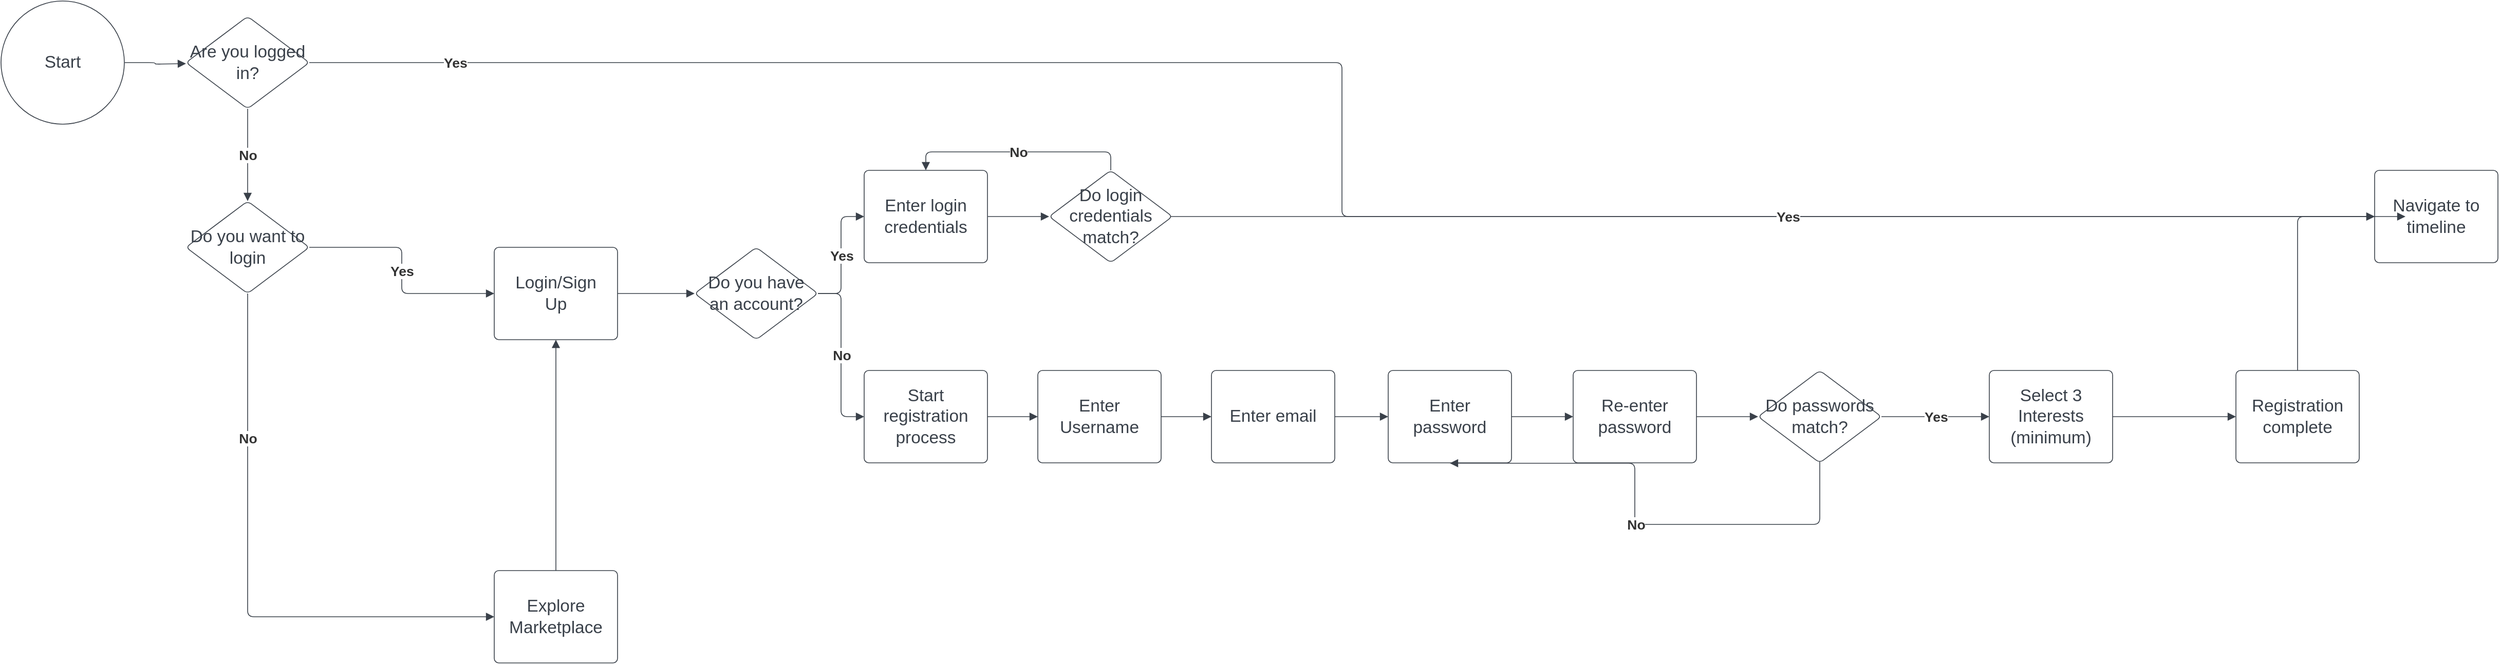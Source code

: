 <mxfile pages="6">
    <diagram name="Onboarding User Flow" id="msR064Ntvtw5EnMlVe2Q">
        <mxGraphModel dx="1306" dy="926" grid="1" gridSize="15" guides="1" tooltips="1" connect="1" arrows="1" fold="1" page="0" pageScale="1" pageWidth="1654" pageHeight="1169" math="0" shadow="0">
            <root>
                <mxCell id="0"/>
                <mxCell id="1" parent="0"/>
                <mxCell id="2" value="Start" style="html=1;overflow=block;blockSpacing=1;whiteSpace=wrap;ellipse;fontSize=16.7;fontColor=#3a414a;spacing=3.8;strokeColor=#3a414a;strokeOpacity=100;rounded=1;absoluteArcSize=1;arcSize=9;strokeWidth=0.8;lucidId=JeozWXWZBu-N;" parent="1" vertex="1">
                    <mxGeometry x="-240" y="-60" width="120" height="120" as="geometry"/>
                </mxCell>
                <mxCell id="3" value="" style="html=1;jettySize=18;whiteSpace=wrap;fontSize=13;strokeColor=#3a414a;strokeOpacity=100;strokeWidth=0.8;rounded=1;arcSize=12;edgeStyle=orthogonalEdgeStyle;startArrow=none;endArrow=block;endFill=1;exitX=1.003;exitY=0.5;exitPerimeter=0;lucidId=-eozcMRaUxKk;" parent="1" source="2" edge="1">
                    <mxGeometry width="100" height="100" relative="1" as="geometry">
                        <Array as="points"/>
                        <mxPoint x="-60" y="1" as="targetPoint"/>
                    </mxGeometry>
                </mxCell>
                <mxCell id="4" value="Are you logged in?" style="html=1;overflow=block;blockSpacing=1;whiteSpace=wrap;rhombus;fontSize=16.7;fontColor=#3a414a;spacing=3.8;strokeColor=#3a414a;strokeOpacity=100;rounded=1;absoluteArcSize=1;arcSize=9;strokeWidth=0.8;lucidId=mfoz5pybJpJF;" parent="1" vertex="1">
                    <mxGeometry x="-60" y="-45" width="120" height="90" as="geometry"/>
                </mxCell>
                <mxCell id="5" value="" style="html=1;jettySize=18;whiteSpace=wrap;fontSize=13.3;fontColor=#333333;fontStyle=1;strokeColor=#3a414a;strokeOpacity=100;strokeWidth=0.8;rounded=1;arcSize=12;edgeStyle=orthogonalEdgeStyle;startArrow=none;endArrow=block;endFill=1;exitX=1;exitY=0.5;exitPerimeter=0;entryX=0;entryY=0.5;entryPerimeter=0;lucidId=Tfoz7GTz7i8f;" parent="1" source="4" target="34" edge="1">
                    <mxGeometry width="100" height="100" relative="1" as="geometry">
                        <Array as="points"/>
                    </mxGeometry>
                </mxCell>
                <mxCell id="6" value="Yes" style="text;html=1;resizable=0;labelBackgroundColor=default;align=center;verticalAlign=middle;fontStyle=1;fontColor=#333333;fontSize=13.3;" parent="5" vertex="1">
                    <mxGeometry x="-0.869" relative="1" as="geometry"/>
                </mxCell>
                <mxCell id="7" value="Explore Marketplace" style="html=1;overflow=block;blockSpacing=1;whiteSpace=wrap;fontSize=16.7;fontColor=#3a414a;spacing=9;strokeColor=#3a414a;strokeOpacity=100;rounded=1;absoluteArcSize=1;arcSize=9;strokeWidth=0.8;lucidId=cgozXE_9wk.p;" parent="1" vertex="1">
                    <mxGeometry x="240" y="495" width="120" height="90" as="geometry"/>
                </mxCell>
                <mxCell id="8" value="Login/Sign Up" style="html=1;overflow=block;blockSpacing=1;whiteSpace=wrap;fontSize=16.7;fontColor=#3a414a;spacing=9;strokeColor=#3a414a;strokeOpacity=100;rounded=1;absoluteArcSize=1;arcSize=9;strokeWidth=0.8;lucidId=JiozH26smCbu;" parent="1" vertex="1">
                    <mxGeometry x="240" y="180" width="120" height="90" as="geometry"/>
                </mxCell>
                <mxCell id="9" value="Do you have an account?" style="html=1;overflow=block;blockSpacing=1;whiteSpace=wrap;rhombus;fontSize=16.7;fontColor=#3a414a;spacing=3.8;strokeColor=#3a414a;strokeOpacity=100;rounded=1;absoluteArcSize=1;arcSize=9;strokeWidth=0.8;lucidId=goozK06yUQ6U;" parent="1" vertex="1">
                    <mxGeometry x="435" y="180" width="120" height="90" as="geometry"/>
                </mxCell>
                <mxCell id="10" value="" style="html=1;jettySize=18;whiteSpace=wrap;fontSize=13.3;fontColor=#333333;fontStyle=1;strokeColor=#3a414a;strokeOpacity=100;strokeWidth=0.8;rounded=1;arcSize=12;edgeStyle=orthogonalEdgeStyle;startArrow=none;endArrow=block;endFill=1;exitX=1;exitY=0.5;exitPerimeter=0;entryX=0;entryY=0.5;entryPerimeter=0;lucidId=xoozpvID8mKE;" parent="1" source="9" target="12" edge="1">
                    <mxGeometry width="100" height="100" relative="1" as="geometry">
                        <Array as="points"/>
                    </mxGeometry>
                </mxCell>
                <mxCell id="11" value="Yes" style="text;html=1;resizable=0;labelBackgroundColor=default;align=center;verticalAlign=middle;fontStyle=1;fontColor=#333333;fontSize=13.3;" parent="10" vertex="1">
                    <mxGeometry relative="1" as="geometry"/>
                </mxCell>
                <mxCell id="12" value="Enter login credentials" style="html=1;overflow=block;blockSpacing=1;whiteSpace=wrap;fontSize=16.7;fontColor=#3a414a;spacing=9;strokeColor=#3a414a;strokeOpacity=100;rounded=1;absoluteArcSize=1;arcSize=9;strokeWidth=0.8;lucidId=Cooz.wK8k5en;" parent="1" vertex="1">
                    <mxGeometry x="600" y="105" width="120" height="90" as="geometry"/>
                </mxCell>
                <mxCell id="13" value="" style="html=1;jettySize=18;whiteSpace=wrap;fontSize=13.3;fontColor=#333333;fontStyle=1;strokeColor=#3a414a;strokeOpacity=100;strokeWidth=0.8;rounded=1;arcSize=12;edgeStyle=orthogonalEdgeStyle;startArrow=none;endArrow=block;endFill=1;exitX=1;exitY=0.5;exitPerimeter=0;entryX=0;entryY=0.5;entryPerimeter=0;lucidId=3ooz8zf4VeQu;" parent="1" source="9" target="15" edge="1">
                    <mxGeometry width="100" height="100" relative="1" as="geometry">
                        <Array as="points"/>
                    </mxGeometry>
                </mxCell>
                <mxCell id="14" value="No" style="text;html=1;resizable=0;labelBackgroundColor=default;align=center;verticalAlign=middle;fontStyle=1;fontColor=#333333;fontSize=13.3;" parent="13" vertex="1">
                    <mxGeometry relative="1" as="geometry"/>
                </mxCell>
                <mxCell id="15" value="Start registration process" style="html=1;overflow=block;blockSpacing=1;whiteSpace=wrap;fontSize=16.7;fontColor=#3a414a;spacing=9;strokeColor=#3a414a;strokeOpacity=100;rounded=1;absoluteArcSize=1;arcSize=9;strokeWidth=0.8;lucidId=4oozPxIjKaFJ;" parent="1" vertex="1">
                    <mxGeometry x="600" y="300" width="120" height="90" as="geometry"/>
                </mxCell>
                <mxCell id="16" value="" style="html=1;jettySize=18;whiteSpace=wrap;fontSize=13;strokeColor=#3a414a;strokeOpacity=100;strokeWidth=0.8;rounded=1;arcSize=12;edgeStyle=orthogonalEdgeStyle;startArrow=none;endArrow=block;endFill=1;exitX=1;exitY=0.5;exitPerimeter=0;entryX=0;entryY=0.5;entryPerimeter=0;lucidId=opozpQw.LRJy;" parent="1" source="15" target="20" edge="1">
                    <mxGeometry width="100" height="100" relative="1" as="geometry">
                        <Array as="points"/>
                    </mxGeometry>
                </mxCell>
                <mxCell id="17" value="Enter email" style="html=1;overflow=block;blockSpacing=1;whiteSpace=wrap;fontSize=16.7;fontColor=#3a414a;spacing=9;strokeColor=#3a414a;strokeOpacity=100;rounded=1;absoluteArcSize=1;arcSize=9;strokeWidth=0.8;lucidId=ppozjBsbQP_j;" parent="1" vertex="1">
                    <mxGeometry x="938" y="300" width="120" height="90" as="geometry"/>
                </mxCell>
                <mxCell id="18" value="" style="html=1;jettySize=18;whiteSpace=wrap;fontSize=13;strokeColor=#3a414a;strokeOpacity=100;strokeWidth=0.8;rounded=1;arcSize=12;edgeStyle=orthogonalEdgeStyle;startArrow=none;endArrow=block;endFill=1;exitX=1;exitY=0.5;exitPerimeter=0;entryX=0;entryY=0.5;entryPerimeter=0;lucidId=1poztr.q7dGU;" parent="1" source="17" target="19" edge="1">
                    <mxGeometry width="100" height="100" relative="1" as="geometry">
                        <Array as="points"/>
                    </mxGeometry>
                </mxCell>
                <mxCell id="19" value="Enter password" style="html=1;overflow=block;blockSpacing=1;whiteSpace=wrap;fontSize=16.7;fontColor=#3a414a;spacing=9;strokeColor=#3a414a;strokeOpacity=100;rounded=1;absoluteArcSize=1;arcSize=9;strokeWidth=0.8;lucidId=3pozLuEOWQw.;" parent="1" vertex="1">
                    <mxGeometry x="1110" y="300" width="120" height="90" as="geometry"/>
                </mxCell>
                <mxCell id="20" value="Enter Username" style="html=1;overflow=block;blockSpacing=1;whiteSpace=wrap;fontSize=16.7;fontColor=#3a414a;spacing=9;strokeColor=#3a414a;strokeOpacity=100;rounded=1;absoluteArcSize=1;arcSize=9;strokeWidth=0.8;lucidId=ZqozDe.KuC5d;" parent="1" vertex="1">
                    <mxGeometry x="769" y="300" width="120" height="90" as="geometry"/>
                </mxCell>
                <mxCell id="21" value="" style="html=1;jettySize=18;whiteSpace=wrap;fontSize=13;strokeColor=#3a414a;strokeOpacity=100;strokeWidth=0.8;rounded=1;arcSize=12;edgeStyle=orthogonalEdgeStyle;startArrow=none;endArrow=block;endFill=1;exitX=1;exitY=0.5;exitPerimeter=0;entryX=0;entryY=0.5;entryPerimeter=0;lucidId=8qozsG~XnQ.C;" parent="1" source="20" target="17" edge="1">
                    <mxGeometry width="100" height="100" relative="1" as="geometry">
                        <Array as="points"/>
                    </mxGeometry>
                </mxCell>
                <mxCell id="22" value="" style="html=1;jettySize=18;whiteSpace=wrap;fontSize=13;strokeColor=#3a414a;strokeOpacity=100;strokeWidth=0.8;rounded=1;arcSize=12;edgeStyle=orthogonalEdgeStyle;startArrow=none;endArrow=block;endFill=1;exitX=1;exitY=0.5;exitPerimeter=0;entryX=0;entryY=0.5;entryPerimeter=0;lucidId=BrozaItZ5Bsi;" parent="1" source="19" target="23" edge="1">
                    <mxGeometry width="100" height="100" relative="1" as="geometry">
                        <Array as="points"/>
                    </mxGeometry>
                </mxCell>
                <mxCell id="23" value="Re-enter password" style="html=1;overflow=block;blockSpacing=1;whiteSpace=wrap;fontSize=16.7;fontColor=#3a414a;spacing=9;strokeColor=#3a414a;strokeOpacity=100;rounded=1;absoluteArcSize=1;arcSize=9;strokeWidth=0.8;lucidId=ErozDJ1HPRU2;" parent="1" vertex="1">
                    <mxGeometry x="1290" y="300" width="120" height="90" as="geometry"/>
                </mxCell>
                <mxCell id="24" value="" style="html=1;jettySize=18;whiteSpace=wrap;fontSize=13;strokeColor=#3a414a;strokeOpacity=100;strokeWidth=0.8;rounded=1;arcSize=12;edgeStyle=orthogonalEdgeStyle;startArrow=none;endArrow=block;endFill=1;exitX=1;exitY=0.5;exitPerimeter=0;entryX=0;entryY=0.5;entryPerimeter=0;lucidId=OrozfbAx64X_;" parent="1" source="23" target="25" edge="1">
                    <mxGeometry width="100" height="100" relative="1" as="geometry">
                        <Array as="points"/>
                    </mxGeometry>
                </mxCell>
                <mxCell id="25" value="Do passwords match?" style="html=1;overflow=block;blockSpacing=1;whiteSpace=wrap;rhombus;fontSize=16.7;fontColor=#3a414a;spacing=3.8;strokeColor=#3a414a;strokeOpacity=100;rounded=1;absoluteArcSize=1;arcSize=9;strokeWidth=0.8;lucidId=Qroz4O7HZ.lq;" parent="1" vertex="1">
                    <mxGeometry x="1470" y="300" width="120" height="90" as="geometry"/>
                </mxCell>
                <mxCell id="26" value="" style="html=1;jettySize=18;whiteSpace=wrap;fontSize=13.3;fontColor=#333333;fontStyle=1;strokeColor=#3a414a;strokeOpacity=100;strokeWidth=0.8;rounded=1;arcSize=12;edgeStyle=orthogonalEdgeStyle;startArrow=none;endArrow=block;endFill=1;exitX=1;exitY=0.5;exitPerimeter=0;entryX=0;entryY=0.5;entryPerimeter=0;lucidId=7roz7eYZEzin;" parent="1" source="25" target="28" edge="1">
                    <mxGeometry width="100" height="100" relative="1" as="geometry">
                        <Array as="points"/>
                    </mxGeometry>
                </mxCell>
                <mxCell id="27" value="Yes" style="text;html=1;resizable=0;labelBackgroundColor=default;align=center;verticalAlign=middle;fontStyle=1;fontColor=#333333;fontSize=13.3;" parent="26" vertex="1">
                    <mxGeometry relative="1" as="geometry"/>
                </mxCell>
                <mxCell id="28" value="Select 3 Interests (minimum)" style="html=1;overflow=block;blockSpacing=1;whiteSpace=wrap;fontSize=16.7;fontColor=#3a414a;spacing=9;strokeColor=#3a414a;strokeOpacity=100;rounded=1;absoluteArcSize=1;arcSize=9;strokeWidth=0.8;lucidId=9roznesNJJUj;" parent="1" vertex="1">
                    <mxGeometry x="1695" y="300" width="120" height="90" as="geometry"/>
                </mxCell>
                <mxCell id="29" value="" style="html=1;jettySize=18;whiteSpace=wrap;fontSize=13.3;fontColor=#333333;fontStyle=1;strokeColor=#3a414a;strokeOpacity=100;strokeWidth=0.8;rounded=1;arcSize=12;edgeStyle=orthogonalEdgeStyle;startArrow=none;endArrow=block;endFill=1;exitX=0.5;exitY=0.988;exitPerimeter=0;entryX=0.5;entryY=1.004;entryPerimeter=0;lucidId=-rozBC5oeBav;" parent="1" source="25" target="19" edge="1">
                    <mxGeometry width="100" height="100" relative="1" as="geometry">
                        <Array as="points">
                            <mxPoint x="1530" y="450"/>
                            <mxPoint x="1350" y="450"/>
                        </Array>
                    </mxGeometry>
                </mxCell>
                <mxCell id="30" value="No" style="text;html=1;resizable=0;labelBackgroundColor=default;align=center;verticalAlign=middle;fontStyle=1;fontColor=#333333;fontSize=13.3;" parent="29" vertex="1">
                    <mxGeometry relative="1" as="geometry"/>
                </mxCell>
                <mxCell id="31" value="" style="html=1;jettySize=18;whiteSpace=wrap;fontSize=13;strokeColor=#3a414a;strokeOpacity=100;strokeWidth=0.8;rounded=1;arcSize=12;edgeStyle=orthogonalEdgeStyle;startArrow=none;endArrow=block;endFill=1;exitX=1;exitY=0.5;exitPerimeter=0;entryX=0;entryY=0.5;entryPerimeter=0;lucidId=Muozddhm41u-;" parent="1" source="28" target="32" edge="1">
                    <mxGeometry width="100" height="100" relative="1" as="geometry">
                        <Array as="points"/>
                    </mxGeometry>
                </mxCell>
                <mxCell id="32" value="Registration complete" style="html=1;overflow=block;blockSpacing=1;whiteSpace=wrap;fontSize=16.7;fontColor=#3a414a;spacing=9;strokeColor=#3a414a;strokeOpacity=100;rounded=1;absoluteArcSize=1;arcSize=9;strokeWidth=0.8;lucidId=yvoz83PgqjB1;" parent="1" vertex="1">
                    <mxGeometry x="1935" y="300" width="120" height="90" as="geometry"/>
                </mxCell>
                <mxCell id="33" value="" style="html=1;jettySize=18;whiteSpace=wrap;fontSize=13;strokeColor=#3a414a;strokeOpacity=100;strokeWidth=0.8;rounded=1;arcSize=12;edgeStyle=orthogonalEdgeStyle;startArrow=none;endArrow=block;endFill=1;exitX=0.5;exitY=0;exitPerimeter=0;entryX=0;entryY=0.5;entryPerimeter=0;lucidId=5woz-Zd3eoi7;" parent="1" source="32" target="34" edge="1">
                    <mxGeometry width="100" height="100" relative="1" as="geometry">
                        <Array as="points"/>
                    </mxGeometry>
                </mxCell>
                <mxCell id="34" value="Navigate to timeline" style="html=1;overflow=block;blockSpacing=1;whiteSpace=wrap;fontSize=16.7;fontColor=#3a414a;spacing=9;strokeColor=#3a414a;strokeOpacity=100;rounded=1;absoluteArcSize=1;arcSize=9;strokeWidth=0.8;lucidId=QyoztP_9yQ97;" parent="1" vertex="1">
                    <mxGeometry x="2070" y="105" width="120" height="90" as="geometry"/>
                </mxCell>
                <mxCell id="35" value="" style="html=1;jettySize=18;whiteSpace=wrap;fontSize=13;strokeColor=#3a414a;strokeOpacity=100;strokeWidth=0.8;rounded=1;arcSize=12;edgeStyle=orthogonalEdgeStyle;startArrow=none;endArrow=block;endFill=1;exitX=0.5;exitY=0;exitPerimeter=0;entryX=0.5;entryY=1;entryPerimeter=0;lucidId=.BozJeS.Inu7;" parent="1" source="7" target="8" edge="1">
                    <mxGeometry width="100" height="100" relative="1" as="geometry">
                        <Array as="points"/>
                    </mxGeometry>
                </mxCell>
                <mxCell id="36" value="" style="html=1;jettySize=18;whiteSpace=wrap;fontSize=13;strokeColor=#3a414a;strokeOpacity=100;strokeWidth=0.8;rounded=1;arcSize=12;edgeStyle=orthogonalEdgeStyle;startArrow=none;endArrow=block;endFill=1;exitX=1;exitY=0.5;exitPerimeter=0;entryX=0;entryY=0.5;entryPerimeter=0;lucidId=-GozCNMFqnck;" parent="1" source="8" target="9" edge="1">
                    <mxGeometry width="100" height="100" relative="1" as="geometry">
                        <Array as="points"/>
                    </mxGeometry>
                </mxCell>
                <mxCell id="37" value="" style="html=1;jettySize=18;whiteSpace=wrap;fontSize=13.3;fontColor=#333333;fontStyle=1;strokeColor=#3a414a;strokeOpacity=100;strokeWidth=0.8;rounded=1;arcSize=12;edgeStyle=orthogonalEdgeStyle;startArrow=none;endArrow=block;endFill=1;exitX=0.5;exitY=1;exitPerimeter=0;entryX=0.5;entryY=0;entryPerimeter=0;lucidId=UHozSPyq5mAy;" parent="1" source="4" target="39" edge="1">
                    <mxGeometry width="100" height="100" relative="1" as="geometry">
                        <Array as="points"/>
                    </mxGeometry>
                </mxCell>
                <mxCell id="38" value="No" style="text;html=1;resizable=0;labelBackgroundColor=default;align=center;verticalAlign=middle;fontStyle=1;fontColor=#333333;fontSize=13.3;" parent="37" vertex="1">
                    <mxGeometry relative="1" as="geometry"/>
                </mxCell>
                <mxCell id="39" value="Do you want to login" style="html=1;overflow=block;blockSpacing=1;whiteSpace=wrap;rhombus;fontSize=16.7;fontColor=#3a414a;spacing=3.8;strokeColor=#3a414a;strokeOpacity=100;rounded=1;absoluteArcSize=1;arcSize=9;strokeWidth=0.8;lucidId=VHoz9rCFyLGG;" parent="1" vertex="1">
                    <mxGeometry x="-60" y="135" width="120" height="90" as="geometry"/>
                </mxCell>
                <mxCell id="40" value="" style="html=1;jettySize=18;whiteSpace=wrap;fontSize=13.3;fontColor=#333333;fontStyle=1;strokeColor=#3a414a;strokeOpacity=100;strokeWidth=0.8;rounded=1;arcSize=12;edgeStyle=orthogonalEdgeStyle;startArrow=none;endArrow=block;endFill=1;exitX=1;exitY=0.5;exitPerimeter=0;entryX=0;entryY=0.5;entryPerimeter=0;lucidId=-HozqH8L_XJT;" parent="1" source="39" target="8" edge="1">
                    <mxGeometry width="100" height="100" relative="1" as="geometry">
                        <Array as="points"/>
                    </mxGeometry>
                </mxCell>
                <mxCell id="41" value="Yes" style="text;html=1;resizable=0;labelBackgroundColor=default;align=center;verticalAlign=middle;fontStyle=1;fontColor=#333333;fontSize=13.3;" parent="40" vertex="1">
                    <mxGeometry relative="1" as="geometry"/>
                </mxCell>
                <mxCell id="42" value="" style="html=1;jettySize=18;whiteSpace=wrap;fontSize=13.3;fontColor=#333333;fontStyle=1;strokeColor=#3a414a;strokeOpacity=100;strokeWidth=0.8;rounded=1;arcSize=12;edgeStyle=orthogonalEdgeStyle;startArrow=none;endArrow=block;endFill=1;exitX=0.5;exitY=1;exitPerimeter=0;entryX=0;entryY=0.5;entryPerimeter=0;lucidId=dJoz4Cd_MQck;" parent="1" source="39" target="7" edge="1">
                    <mxGeometry width="100" height="100" relative="1" as="geometry">
                        <Array as="points"/>
                    </mxGeometry>
                </mxCell>
                <mxCell id="43" value="No" style="text;html=1;resizable=0;labelBackgroundColor=default;align=center;verticalAlign=middle;fontStyle=1;fontColor=#333333;fontSize=13.3;" parent="42" vertex="1">
                    <mxGeometry x="-0.492" relative="1" as="geometry"/>
                </mxCell>
                <mxCell id="44" value="" style="html=1;jettySize=18;whiteSpace=wrap;fontSize=13;strokeColor=#3a414a;strokeOpacity=100;strokeWidth=0.8;rounded=1;arcSize=12;edgeStyle=orthogonalEdgeStyle;startArrow=none;endArrow=block;endFill=1;exitX=1.003;exitY=0.5;exitPerimeter=0;lucidId=xPozLabff~~M;" parent="1" source="12" edge="1">
                    <mxGeometry width="100" height="100" relative="1" as="geometry">
                        <Array as="points"/>
                        <mxPoint x="780" y="150" as="targetPoint"/>
                    </mxGeometry>
                </mxCell>
                <mxCell id="45" value="Do login credentials match?" style="html=1;overflow=block;blockSpacing=1;whiteSpace=wrap;rhombus;fontSize=16.7;fontColor=#3a414a;spacing=3.8;strokeColor=#3a414a;strokeOpacity=100;rounded=1;absoluteArcSize=1;arcSize=9;strokeWidth=0.8;lucidId=EPozbztzmb4N;" parent="1" vertex="1">
                    <mxGeometry x="780" y="105" width="120" height="90" as="geometry"/>
                </mxCell>
                <mxCell id="46" value="" style="html=1;jettySize=18;whiteSpace=wrap;fontSize=13.3;fontColor=#333333;fontStyle=1;strokeColor=#3a414a;strokeOpacity=100;strokeWidth=0.8;rounded=1;arcSize=12;edgeStyle=orthogonalEdgeStyle;startArrow=none;endArrow=block;endFill=1;exitX=0.984;exitY=0.5;exitPerimeter=0;lucidId=WPozQYvvmrtg;" parent="1" source="45" edge="1">
                    <mxGeometry width="100" height="100" relative="1" as="geometry">
                        <Array as="points"/>
                        <mxPoint x="2100" y="150" as="targetPoint"/>
                    </mxGeometry>
                </mxCell>
                <mxCell id="47" value="Yes" style="text;html=1;resizable=0;labelBackgroundColor=default;align=center;verticalAlign=middle;fontStyle=1;fontColor=#333333;fontSize=13.3;" parent="46" vertex="1">
                    <mxGeometry relative="1" as="geometry"/>
                </mxCell>
                <mxCell id="48" value="" style="html=1;jettySize=18;whiteSpace=wrap;fontSize=13.3;fontColor=#333333;fontStyle=1;strokeColor=#3a414a;strokeOpacity=100;strokeWidth=0.8;rounded=1;arcSize=12;edgeStyle=orthogonalEdgeStyle;startArrow=none;endArrow=block;endFill=1;exitX=0.5;exitY=0;exitPerimeter=0;entryX=0.5;entryY=0;entryPerimeter=0;lucidId=oRozvKI8bL9q;" parent="1" source="45" target="12" edge="1">
                    <mxGeometry width="100" height="100" relative="1" as="geometry">
                        <Array as="points"/>
                    </mxGeometry>
                </mxCell>
                <mxCell id="49" value="No" style="text;html=1;resizable=0;labelBackgroundColor=default;align=center;verticalAlign=middle;fontStyle=1;fontColor=#333333;fontSize=13.3;" parent="48" vertex="1">
                    <mxGeometry relative="1" as="geometry"/>
                </mxCell>
            </root>
        </mxGraphModel>
    </diagram>
    <diagram id="pTdcZWTnpLUuf4JB2uOF" name="Timeline">
        <mxGraphModel grid="1" page="1" gridSize="10" guides="1" tooltips="1" connect="1" arrows="1" fold="1" pageScale="1" pageWidth="850" pageHeight="1100" math="0" shadow="0">
            <root>
                <mxCell id="0"/>
                <mxCell id="1" parent="0"/>
                <mxCell id="WD0kOoHY3aGpWWwCc9jB-1" style="edgeStyle=orthogonalEdgeStyle;rounded=0;orthogonalLoop=1;jettySize=auto;html=1;exitX=1;exitY=0.5;exitDx=0;exitDy=0;exitPerimeter=0;entryX=0;entryY=0.5;entryDx=0;entryDy=0;entryPerimeter=0;" edge="1" parent="1" source="WD0kOoHY3aGpWWwCc9jB-2" target="WD0kOoHY3aGpWWwCc9jB-13">
                    <mxGeometry relative="1" as="geometry"/>
                </mxCell>
                <mxCell id="WD0kOoHY3aGpWWwCc9jB-2" value="TIMELINE" style="strokeWidth=2;html=1;shape=mxgraph.flowchart.start_2;whiteSpace=wrap;" vertex="1" parent="1">
                    <mxGeometry x="93" y="320" width="100" height="100" as="geometry"/>
                </mxCell>
                <mxCell id="WD0kOoHY3aGpWWwCc9jB-3" style="edgeStyle=orthogonalEdgeStyle;rounded=0;orthogonalLoop=1;jettySize=auto;html=1;exitX=1;exitY=0.5;exitDx=0;exitDy=0;exitPerimeter=0;entryX=0;entryY=0.5;entryDx=0;entryDy=0;" edge="1" parent="1" source="WD0kOoHY3aGpWWwCc9jB-7" target="WD0kOoHY3aGpWWwCc9jB-8">
                    <mxGeometry relative="1" as="geometry"/>
                </mxCell>
                <mxCell id="WD0kOoHY3aGpWWwCc9jB-4" value="yes" style="edgeLabel;html=1;align=center;verticalAlign=middle;resizable=0;points=[];" connectable="0" vertex="1" parent="WD0kOoHY3aGpWWwCc9jB-3">
                    <mxGeometry x="-0.12" y="7" relative="1" as="geometry">
                        <mxPoint as="offset"/>
                    </mxGeometry>
                </mxCell>
                <mxCell id="WD0kOoHY3aGpWWwCc9jB-5" style="edgeStyle=orthogonalEdgeStyle;rounded=0;orthogonalLoop=1;jettySize=auto;html=1;exitX=0.5;exitY=0;exitDx=0;exitDy=0;exitPerimeter=0;entryX=0.5;entryY=0;entryDx=0;entryDy=0;" edge="1" parent="1" source="WD0kOoHY3aGpWWwCc9jB-7" target="WD0kOoHY3aGpWWwCc9jB-19">
                    <mxGeometry relative="1" as="geometry"/>
                </mxCell>
                <mxCell id="WD0kOoHY3aGpWWwCc9jB-6" value="No" style="edgeLabel;html=1;align=center;verticalAlign=middle;resizable=0;points=[];" connectable="0" vertex="1" parent="WD0kOoHY3aGpWWwCc9jB-5">
                    <mxGeometry x="0.088" y="-4" relative="1" as="geometry">
                        <mxPoint x="7" as="offset"/>
                    </mxGeometry>
                </mxCell>
                <mxCell id="WD0kOoHY3aGpWWwCc9jB-7" value="If Click On a&amp;nbsp;&lt;br&gt;Video" style="strokeWidth=2;html=1;shape=mxgraph.flowchart.decision;whiteSpace=wrap;" vertex="1" parent="1">
                    <mxGeometry x="473" y="120" width="100" height="100" as="geometry"/>
                </mxCell>
                <mxCell id="WD0kOoHY3aGpWWwCc9jB-8" value="Open The Reels&lt;br&gt;Session" style="rounded=1;whiteSpace=wrap;html=1;absoluteArcSize=1;arcSize=14;strokeWidth=2;" vertex="1" parent="1">
                    <mxGeometry x="693" y="120" width="100" height="100" as="geometry"/>
                </mxCell>
                <mxCell id="WD0kOoHY3aGpWWwCc9jB-9" style="edgeStyle=orthogonalEdgeStyle;rounded=0;orthogonalLoop=1;jettySize=auto;html=1;exitX=0.5;exitY=1;exitDx=0;exitDy=0;exitPerimeter=0;entryX=0.5;entryY=0;entryDx=0;entryDy=0;" edge="1" parent="1" source="WD0kOoHY3aGpWWwCc9jB-13" target="WD0kOoHY3aGpWWwCc9jB-15">
                    <mxGeometry relative="1" as="geometry"/>
                </mxCell>
                <mxCell id="WD0kOoHY3aGpWWwCc9jB-10" value="YES" style="edgeLabel;html=1;align=center;verticalAlign=middle;resizable=0;points=[];" connectable="0" vertex="1" parent="WD0kOoHY3aGpWWwCc9jB-9">
                    <mxGeometry x="-0.225" y="5" relative="1" as="geometry">
                        <mxPoint as="offset"/>
                    </mxGeometry>
                </mxCell>
                <mxCell id="WD0kOoHY3aGpWWwCc9jB-11" style="edgeStyle=orthogonalEdgeStyle;rounded=0;orthogonalLoop=1;jettySize=auto;html=1;exitX=0.5;exitY=0;exitDx=0;exitDy=0;exitPerimeter=0;entryX=0.5;entryY=1;entryDx=0;entryDy=0;" edge="1" parent="1" source="WD0kOoHY3aGpWWwCc9jB-13" target="WD0kOoHY3aGpWWwCc9jB-19">
                    <mxGeometry relative="1" as="geometry"/>
                </mxCell>
                <mxCell id="WD0kOoHY3aGpWWwCc9jB-12" value="NO" style="edgeLabel;html=1;align=center;verticalAlign=middle;resizable=0;points=[];" connectable="0" vertex="1" parent="WD0kOoHY3aGpWWwCc9jB-11">
                    <mxGeometry x="-0.162" y="-2" relative="1" as="geometry">
                        <mxPoint as="offset"/>
                    </mxGeometry>
                </mxCell>
                <mxCell id="WD0kOoHY3aGpWWwCc9jB-13" value="If you want&lt;br&gt;to post" style="strokeWidth=2;html=1;shape=mxgraph.flowchart.decision;whiteSpace=wrap;" vertex="1" parent="1">
                    <mxGeometry x="273" y="320" width="100" height="100" as="geometry"/>
                </mxCell>
                <mxCell id="WD0kOoHY3aGpWWwCc9jB-14" style="edgeStyle=orthogonalEdgeStyle;rounded=0;orthogonalLoop=1;jettySize=auto;html=1;exitX=0.5;exitY=1;exitDx=0;exitDy=0;entryX=0.5;entryY=0;entryDx=0;entryDy=0;" edge="1" parent="1" source="WD0kOoHY3aGpWWwCc9jB-15" target="WD0kOoHY3aGpWWwCc9jB-17">
                    <mxGeometry relative="1" as="geometry"/>
                </mxCell>
                <mxCell id="WD0kOoHY3aGpWWwCc9jB-15" value="Choose the&lt;br&gt;media" style="rounded=1;whiteSpace=wrap;html=1;absoluteArcSize=1;arcSize=14;strokeWidth=2;" vertex="1" parent="1">
                    <mxGeometry x="273" y="530" width="100" height="100" as="geometry"/>
                </mxCell>
                <mxCell id="WD0kOoHY3aGpWWwCc9jB-16" style="edgeStyle=orthogonalEdgeStyle;rounded=0;orthogonalLoop=1;jettySize=auto;html=1;exitX=0.5;exitY=1;exitDx=0;exitDy=0;entryX=0.5;entryY=0;entryDx=0;entryDy=0;" edge="1" parent="1" source="WD0kOoHY3aGpWWwCc9jB-17" target="WD0kOoHY3aGpWWwCc9jB-18">
                    <mxGeometry relative="1" as="geometry"/>
                </mxCell>
                <mxCell id="WD0kOoHY3aGpWWwCc9jB-17" value="Add A Caption" style="rounded=1;whiteSpace=wrap;html=1;absoluteArcSize=1;arcSize=14;strokeWidth=2;" vertex="1" parent="1">
                    <mxGeometry x="273" y="710" width="100" height="100" as="geometry"/>
                </mxCell>
                <mxCell id="WD0kOoHY3aGpWWwCc9jB-18" value="Post" style="rounded=1;whiteSpace=wrap;html=1;absoluteArcSize=1;arcSize=14;strokeWidth=2;" vertex="1" parent="1">
                    <mxGeometry x="273" y="880" width="100" height="100" as="geometry"/>
                </mxCell>
                <mxCell id="WD0kOoHY3aGpWWwCc9jB-20" style="edgeStyle=orthogonalEdgeStyle;rounded=0;orthogonalLoop=1;jettySize=auto;html=1;exitX=1;exitY=0.5;exitDx=0;exitDy=0;entryX=0;entryY=0.5;entryDx=0;entryDy=0;entryPerimeter=0;" edge="1" parent="1" source="WD0kOoHY3aGpWWwCc9jB-19" target="WD0kOoHY3aGpWWwCc9jB-7">
                    <mxGeometry relative="1" as="geometry"/>
                </mxCell>
                <mxCell id="WD0kOoHY3aGpWWwCc9jB-19" value="Scroll Through&lt;br&gt;the&amp;nbsp;&lt;br&gt;Timeline" style="rounded=1;whiteSpace=wrap;html=1;absoluteArcSize=1;arcSize=14;strokeWidth=2;" vertex="1" parent="1">
                    <mxGeometry x="273" y="120" width="100" height="100" as="geometry"/>
                </mxCell>
                <mxCell id="_3-lUzlQfISCCC4QqUwH-1" value="" style="html=1;overflow=block;blockSpacing=1;whiteSpace=wrap;shape=image;fontSize=13;spacing=0;strokeColor=none;strokeOpacity=100;strokeWidth=0;image=https://images.lucid.app/images/662af50d-57f7-47be-b033-c6e98fbed429/content;imageAspect=0;lucidId=9yoz3ObLnZjg;" vertex="1" parent="1">
                    <mxGeometry x="1070" y="170" width="960" height="719" as="geometry"/>
                </mxCell>
            </root>
        </mxGraphModel>
    </diagram>
    <diagram id="2jXmFWfex_CFN7m5ods3" name="Store Management">
        <mxGraphModel grid="1" page="1" gridSize="10" guides="1" tooltips="1" connect="1" arrows="1" fold="1" pageScale="1" pageWidth="850" pageHeight="1100" math="0" shadow="0">
            <root>
                <mxCell id="0"/>
                <mxCell id="1" parent="0"/>
            </root>
        </mxGraphModel>
    </diagram>
    <diagram name="Marketplace" id="0XHFzOsUbNEhhxsrLw0i">
        <mxGraphModel grid="1" page="0" gridSize="15" guides="1" tooltips="1" connect="1" arrows="1" fold="1" pageScale="1" pageWidth="1654" pageHeight="1169" math="0" shadow="0">
            <root>
                <mxCell id="0"/>
                <mxCell id="1" parent="0"/>
                <mxCell id="kbFV3kzfz0a3DrSIwvk4-2" value="&lt;h1&gt;Note from MJ&lt;/h1&gt;&lt;p&gt;If you can, please expand the marketplace user flow to detail the experience of users who are logged in and guests who are not logged in.&lt;/p&gt;&lt;p&gt;See example below&lt;/p&gt;" style="text;html=1;strokeColor=none;fillColor=none;spacing=5;spacingTop=-20;whiteSpace=wrap;overflow=hidden;rounded=0;" vertex="1" parent="1">
                    <mxGeometry x="75" y="195" width="190" height="150" as="geometry"/>
                </mxCell>
                <mxCell id="kbFV3kzfz0a3DrSIwvk4-5" value="" style="edgeStyle=orthogonalEdgeStyle;rounded=0;orthogonalLoop=1;jettySize=auto;html=1;" edge="1" parent="1" source="kbFV3kzfz0a3DrSIwvk4-3" target="kbFV3kzfz0a3DrSIwvk4-4">
                    <mxGeometry relative="1" as="geometry"/>
                </mxCell>
                <mxCell id="kbFV3kzfz0a3DrSIwvk4-3" value="Start" style="ellipse;whiteSpace=wrap;html=1;aspect=fixed;" vertex="1" parent="1">
                    <mxGeometry x="-180" y="470" width="80" height="80" as="geometry"/>
                </mxCell>
                <mxCell id="kbFV3kzfz0a3DrSIwvk4-7" value="" style="edgeStyle=orthogonalEdgeStyle;rounded=0;orthogonalLoop=1;jettySize=auto;html=1;" edge="1" parent="1" source="kbFV3kzfz0a3DrSIwvk4-4" target="kbFV3kzfz0a3DrSIwvk4-6">
                    <mxGeometry relative="1" as="geometry">
                        <Array as="points">
                            <mxPoint x="75" y="510"/>
                            <mxPoint x="75" y="450"/>
                        </Array>
                    </mxGeometry>
                </mxCell>
                <mxCell id="kbFV3kzfz0a3DrSIwvk4-14" value="Yes" style="edgeLabel;html=1;align=center;verticalAlign=middle;resizable=0;points=[];" connectable="0" vertex="1" parent="kbFV3kzfz0a3DrSIwvk4-7">
                    <mxGeometry x="-0.211" relative="1" as="geometry">
                        <mxPoint y="-2" as="offset"/>
                    </mxGeometry>
                </mxCell>
                <mxCell id="kbFV3kzfz0a3DrSIwvk4-15" style="edgeStyle=orthogonalEdgeStyle;rounded=0;orthogonalLoop=1;jettySize=auto;html=1;entryX=0;entryY=0.519;entryDx=0;entryDy=0;entryPerimeter=0;" edge="1" parent="1" source="kbFV3kzfz0a3DrSIwvk4-4" target="kbFV3kzfz0a3DrSIwvk4-16">
                    <mxGeometry relative="1" as="geometry">
                        <mxPoint x="105" y="585" as="targetPoint"/>
                        <Array as="points">
                            <mxPoint x="75" y="510"/>
                            <mxPoint x="75" y="586"/>
                        </Array>
                    </mxGeometry>
                </mxCell>
                <mxCell id="kbFV3kzfz0a3DrSIwvk4-18" value="No" style="edgeLabel;html=1;align=center;verticalAlign=middle;resizable=0;points=[];" connectable="0" vertex="1" parent="kbFV3kzfz0a3DrSIwvk4-15">
                    <mxGeometry x="0.06" y="-1" relative="1" as="geometry">
                        <mxPoint x="1" y="-12" as="offset"/>
                    </mxGeometry>
                </mxCell>
                <mxCell id="kbFV3kzfz0a3DrSIwvk4-4" value="Are you logged in?" style="rhombus;whiteSpace=wrap;html=1;" vertex="1" parent="1">
                    <mxGeometry x="-20" y="470" width="80" height="80" as="geometry"/>
                </mxCell>
                <mxCell id="Bc0f5dVExzoE9wwFQU1J-2" value="" style="edgeStyle=none;curved=1;rounded=0;orthogonalLoop=1;jettySize=auto;html=1;fontSize=12;startSize=8;endSize=8;" edge="1" parent="1" source="kbFV3kzfz0a3DrSIwvk4-6" target="Bc0f5dVExzoE9wwFQU1J-1">
                    <mxGeometry relative="1" as="geometry"/>
                </mxCell>
                <mxCell id="kbFV3kzfz0a3DrSIwvk4-6" value="Display Marketplace &amp;amp; Timeline&amp;nbsp;" style="whiteSpace=wrap;html=1;" vertex="1" parent="1">
                    <mxGeometry x="110" y="410" width="190" height="60" as="geometry"/>
                </mxCell>
                <mxCell id="kbFV3kzfz0a3DrSIwvk4-16" value="Display Only Marketplace" style="whiteSpace=wrap;html=1;" vertex="1" parent="1">
                    <mxGeometry x="110" y="555" width="190" height="60" as="geometry"/>
                </mxCell>
                <mxCell id="Bc0f5dVExzoE9wwFQU1J-1" value="If users hovers items in the marketplace&amp;nbsp;" style="shape=singleArrow;whiteSpace=wrap;html=1;arrowWidth=1;arrowSize=0;fontSize=16;direction=west;" vertex="1" parent="1">
                    <mxGeometry x="370" y="410" width="110" height="60" as="geometry"/>
                </mxCell>
                <mxCell id="xGvsntdd6ncQU4LlyB8x-5" value="If you hover on the items, it enlarges to bring bigger screen&amp;nbsp;&lt;br&gt;&lt;br&gt;If click, carry you to the market place" style="shape=note;whiteSpace=wrap;html=1;backgroundOutline=1;fontColor=#000000;darkOpacity=0.05;fillColor=#FFF9B2;strokeColor=none;fillStyle=solid;direction=west;gradientDirection=north;gradientColor=#FFF2A1;shadow=1;size=20;pointerEvents=1;fontSize=16;" vertex="1" parent="1">
                    <mxGeometry x="285" y="195" width="140" height="160" as="geometry"/>
                </mxCell>
                <mxCell id="vv8bVNPAo3czY9_BFIfo-4" value="" style="edgeStyle=orthogonalEdgeStyle;rounded=0;orthogonalLoop=1;jettySize=auto;html=1;" edge="1" parent="1" source="vv8bVNPAo3czY9_BFIfo-2" target="vv8bVNPAo3czY9_BFIfo-3">
                    <mxGeometry relative="1" as="geometry"/>
                </mxCell>
                <mxCell id="vv8bVNPAo3czY9_BFIfo-2" value="Start" style="ellipse;whiteSpace=wrap;html=1;" vertex="1" parent="1">
                    <mxGeometry x="-270" y="810" width="80" height="80" as="geometry"/>
                </mxCell>
                <mxCell id="vv8bVNPAo3czY9_BFIfo-15" style="edgeStyle=orthogonalEdgeStyle;rounded=0;orthogonalLoop=1;jettySize=auto;html=1;exitX=1;exitY=0.5;exitDx=0;exitDy=0;entryX=0;entryY=0.75;entryDx=0;entryDy=0;" edge="1" parent="1" source="vv8bVNPAo3czY9_BFIfo-3" target="vv8bVNPAo3czY9_BFIfo-25">
                    <mxGeometry relative="1" as="geometry">
                        <mxPoint x="195" y="915" as="targetPoint"/>
                        <Array as="points">
                            <mxPoint x="121" y="850"/>
                            <mxPoint x="121" y="910"/>
                        </Array>
                    </mxGeometry>
                </mxCell>
                <mxCell id="vv8bVNPAo3czY9_BFIfo-24" value="No" style="edgeLabel;html=1;align=center;verticalAlign=middle;resizable=0;points=[];" connectable="0" vertex="1" parent="vv8bVNPAo3czY9_BFIfo-15">
                    <mxGeometry x="0.11" relative="1" as="geometry">
                        <mxPoint as="offset"/>
                    </mxGeometry>
                </mxCell>
                <mxCell id="vv8bVNPAo3czY9_BFIfo-17" style="edgeStyle=orthogonalEdgeStyle;rounded=0;orthogonalLoop=1;jettySize=auto;html=1;exitX=1;exitY=0.5;exitDx=0;exitDy=0;" edge="1" parent="1" source="vv8bVNPAo3czY9_BFIfo-3" target="vv8bVNPAo3czY9_BFIfo-21">
                    <mxGeometry relative="1" as="geometry">
                        <mxPoint x="165" y="705" as="targetPoint"/>
                        <Array as="points">
                            <mxPoint x="121" y="850"/>
                            <mxPoint x="121" y="750"/>
                        </Array>
                    </mxGeometry>
                </mxCell>
                <mxCell id="vv8bVNPAo3czY9_BFIfo-23" value="Yes" style="edgeLabel;html=1;align=center;verticalAlign=middle;resizable=0;points=[];" connectable="0" vertex="1" parent="vv8bVNPAo3czY9_BFIfo-17">
                    <mxGeometry x="0.056" y="-1" relative="1" as="geometry">
                        <mxPoint as="offset"/>
                    </mxGeometry>
                </mxCell>
                <mxCell id="vv8bVNPAo3czY9_BFIfo-3" value="Are you logged in?" style="rhombus;whiteSpace=wrap;html=1;" vertex="1" parent="1">
                    <mxGeometry x="-120" y="787.5" width="135" height="125" as="geometry"/>
                </mxCell>
                <mxCell id="vv8bVNPAo3czY9_BFIfo-29" style="edgeStyle=orthogonalEdgeStyle;rounded=0;orthogonalLoop=1;jettySize=auto;html=1;exitX=1;exitY=0.5;exitDx=0;exitDy=0;entryX=0;entryY=0.5;entryDx=0;entryDy=0;" edge="1" parent="1" source="vv8bVNPAo3czY9_BFIfo-21" target="vv8bVNPAo3czY9_BFIfo-31">
                    <mxGeometry relative="1" as="geometry">
                        <mxPoint x="480" y="742.5" as="targetPoint"/>
                    </mxGeometry>
                </mxCell>
                <mxCell id="vv8bVNPAo3czY9_BFIfo-43" value="" style="edgeStyle=orthogonalEdgeStyle;rounded=0;orthogonalLoop=1;jettySize=auto;html=1;" edge="1" parent="1" source="vv8bVNPAo3czY9_BFIfo-21" target="vv8bVNPAo3czY9_BFIfo-42">
                    <mxGeometry relative="1" as="geometry"/>
                </mxCell>
                <mxCell id="vv8bVNPAo3czY9_BFIfo-21" value="Displays Marketplace &amp;amp; Timeline" style="shape=parallelogram;perimeter=parallelogramPerimeter;whiteSpace=wrap;html=1;fixedSize=1;" vertex="1" parent="1">
                    <mxGeometry x="210" y="705" width="165" height="75" as="geometry"/>
                </mxCell>
                <mxCell id="vv8bVNPAo3czY9_BFIfo-25" value="Displays Only Marketplace" style="shape=parallelogram;perimeter=parallelogramPerimeter;whiteSpace=wrap;html=1;fixedSize=1;" vertex="1" parent="1">
                    <mxGeometry x="210" y="855" width="165" height="75" as="geometry"/>
                </mxCell>
                <mxCell id="vv8bVNPAo3czY9_BFIfo-34" value="" style="edgeStyle=orthogonalEdgeStyle;rounded=0;orthogonalLoop=1;jettySize=auto;html=1;" edge="1" parent="1" source="vv8bVNPAo3czY9_BFIfo-31" target="vv8bVNPAo3czY9_BFIfo-33">
                    <mxGeometry relative="1" as="geometry"/>
                </mxCell>
                <mxCell id="vv8bVNPAo3czY9_BFIfo-38" value="&lt;div&gt;Yes&lt;/div&gt;" style="edgeLabel;html=1;align=center;verticalAlign=middle;resizable=0;points=[];" connectable="0" vertex="1" parent="vv8bVNPAo3czY9_BFIfo-34">
                    <mxGeometry x="-0.173" y="-3" relative="1" as="geometry">
                        <mxPoint y="1" as="offset"/>
                    </mxGeometry>
                </mxCell>
                <mxCell id="vv8bVNPAo3czY9_BFIfo-36" style="edgeStyle=orthogonalEdgeStyle;rounded=0;orthogonalLoop=1;jettySize=auto;html=1;exitX=0.5;exitY=0;exitDx=0;exitDy=0;entryX=0.5;entryY=0;entryDx=0;entryDy=0;" edge="1" parent="1" source="vv8bVNPAo3czY9_BFIfo-31" target="vv8bVNPAo3czY9_BFIfo-21">
                    <mxGeometry relative="1" as="geometry"/>
                </mxCell>
                <mxCell id="vv8bVNPAo3czY9_BFIfo-37" value="No" style="edgeLabel;html=1;align=center;verticalAlign=middle;resizable=0;points=[];" connectable="0" vertex="1" parent="vv8bVNPAo3czY9_BFIfo-36">
                    <mxGeometry x="-0.053" y="-2" relative="1" as="geometry">
                        <mxPoint as="offset"/>
                    </mxGeometry>
                </mxCell>
                <mxCell id="vv8bVNPAo3czY9_BFIfo-31" value="&lt;div&gt;If Users Clicks&amp;nbsp;&lt;/div&gt;&lt;div&gt;on an Item&lt;/div&gt;" style="rhombus;whiteSpace=wrap;html=1;" vertex="1" parent="1">
                    <mxGeometry x="510" y="837.5" width="110" height="110" as="geometry"/>
                </mxCell>
                <mxCell id="vv8bVNPAo3czY9_BFIfo-33" value="Open Product Page" style="whiteSpace=wrap;html=1;" vertex="1" parent="1">
                    <mxGeometry x="735" y="862.5" width="120" height="60" as="geometry"/>
                </mxCell>
                <mxCell id="vv8bVNPAo3czY9_BFIfo-45" style="edgeStyle=orthogonalEdgeStyle;rounded=0;orthogonalLoop=1;jettySize=auto;html=1;exitX=0.5;exitY=0;exitDx=0;exitDy=0;entryX=0.5;entryY=0;entryDx=0;entryDy=0;" edge="1" parent="1" source="vv8bVNPAo3czY9_BFIfo-42" target="vv8bVNPAo3czY9_BFIfo-21">
                    <mxGeometry relative="1" as="geometry"/>
                </mxCell>
                <mxCell id="vv8bVNPAo3czY9_BFIfo-46" value="No" style="edgeLabel;html=1;align=center;verticalAlign=middle;resizable=0;points=[];" connectable="0" vertex="1" parent="vv8bVNPAo3czY9_BFIfo-45">
                    <mxGeometry x="-0.024" y="-3" relative="1" as="geometry">
                        <mxPoint as="offset"/>
                    </mxGeometry>
                </mxCell>
                <mxCell id="vv8bVNPAo3czY9_BFIfo-48" value="" style="edgeStyle=orthogonalEdgeStyle;rounded=0;orthogonalLoop=1;jettySize=auto;html=1;" edge="1" parent="1" source="vv8bVNPAo3czY9_BFIfo-42" target="vv8bVNPAo3czY9_BFIfo-47">
                    <mxGeometry relative="1" as="geometry"/>
                </mxCell>
                <mxCell id="vv8bVNPAo3czY9_BFIfo-42" value="&lt;div&gt;If Users Clicks&lt;/div&gt;&lt;div&gt;&amp;nbsp;on Timeline&lt;/div&gt;" style="rhombus;whiteSpace=wrap;html=1;" vertex="1" parent="1">
                    <mxGeometry x="600" y="688.75" width="107.5" height="107.5" as="geometry"/>
                </mxCell>
                <mxCell id="vv8bVNPAo3czY9_BFIfo-47" value="Play/View Timeline" style="whiteSpace=wrap;html=1;" vertex="1" parent="1">
                    <mxGeometry x="781.25" y="712.5" width="120" height="60" as="geometry"/>
                </mxCell>
            </root>
        </mxGraphModel>
    </diagram>
    <diagram name="Profile Management" id="HBpwIB5hsLCIqi3lolmR">
        <mxGraphModel dx="658" dy="1299" grid="1" gridSize="10" guides="1" tooltips="1" connect="1" arrows="1" fold="1" page="1" pageScale="1" pageWidth="850" pageHeight="1100" math="0" shadow="0">
            <root>
                <mxCell id="0"/>
                <mxCell id="1" parent="0"/>
                <mxCell id="6g55MXxlixAdx62dH-Dq-1" value="User Profile" style="html=1;overflow=block;blockSpacing=1;whiteSpace=wrap;ellipse;fontSize=16.7;fontColor=#3a414a;spacing=3.8;strokeColor=#3a414a;strokeOpacity=100;rounded=1;absoluteArcSize=1;arcSize=9;strokeWidth=0.8;lucidId=8nozZvN1gEvg;" parent="1" vertex="1">
                    <mxGeometry x="1965" y="975" width="120" height="120" as="geometry"/>
                </mxCell>
                <mxCell id="6g55MXxlixAdx62dH-Dq-2" value="Wallet Management" style="html=1;overflow=block;blockSpacing=1;whiteSpace=wrap;fontSize=16.7;fontColor=#3a414a;spacing=9;strokeColor=#3a414a;strokeOpacity=100;rounded=1;absoluteArcSize=1;arcSize=9;strokeWidth=0.8;lucidId=soozOCMLZAwl;" parent="1" vertex="1">
                    <mxGeometry x="2220" y="990" width="120" height="90" as="geometry"/>
                </mxCell>
                <mxCell id="6g55MXxlixAdx62dH-Dq-3" value="My Posts" style="html=1;overflow=block;blockSpacing=1;whiteSpace=wrap;fontSize=16.7;fontColor=#3a414a;spacing=9;strokeColor=#3a414a;strokeOpacity=100;rounded=1;absoluteArcSize=1;arcSize=9;strokeWidth=0.8;lucidId=NoozLDfsfudK;" parent="1" vertex="1">
                    <mxGeometry x="2220" y="735" width="120" height="90" as="geometry"/>
                </mxCell>
                <mxCell id="6g55MXxlixAdx62dH-Dq-4" value="Settings&#10;Change Password&#10;Change Theme&#10;" style="html=1;overflow=block;blockSpacing=1;whiteSpace=wrap;fontSize=16.7;fontColor=#3a414a;spacing=9;strokeColor=#3a414a;strokeOpacity=100;rounded=1;absoluteArcSize=1;arcSize=9;strokeWidth=0.8;lucidId=ToozufmIStcf;" parent="1" vertex="1">
                    <mxGeometry x="2220" y="1206" width="120" height="138" as="geometry"/>
                </mxCell>
                <mxCell id="6g55MXxlixAdx62dH-Dq-5" value="Funds" style="html=1;overflow=block;blockSpacing=1;whiteSpace=wrap;fontSize=16.7;fontColor=#3a414a;spacing=9;strokeColor=#3a414a;strokeOpacity=100;rounded=1;absoluteArcSize=1;arcSize=9;strokeWidth=0.8;lucidId=hqozJY78H_DJ;" parent="1" vertex="1">
                    <mxGeometry x="2790" y="870" width="120" height="90" as="geometry"/>
                </mxCell>
                <mxCell id="6g55MXxlixAdx62dH-Dq-6" value="" style="html=1;jettySize=18;whiteSpace=wrap;fontSize=13;strokeColor=#3a414a;strokeOpacity=100;strokeWidth=0.8;rounded=1;arcSize=12;edgeStyle=orthogonalEdgeStyle;startArrow=none;endArrow=block;endFill=1;exitX=1.003;exitY=0.5;exitPerimeter=0;entryX=-0.003;entryY=0.5;entryPerimeter=0;lucidId=xqozq5xEaAga;" parent="1" source="6g55MXxlixAdx62dH-Dq-2" target="6g55MXxlixAdx62dH-Dq-5" edge="1">
                    <mxGeometry width="100" height="100" relative="1" as="geometry">
                        <Array as="points"/>
                    </mxGeometry>
                </mxCell>
                <mxCell id="6g55MXxlixAdx62dH-Dq-7" value="NFT Collection" style="html=1;overflow=block;blockSpacing=1;whiteSpace=wrap;fontSize=16.7;fontColor=#3a414a;spacing=9;strokeColor=#3a414a;strokeOpacity=100;rounded=1;absoluteArcSize=1;arcSize=9;strokeWidth=0.8;lucidId=SqozVT9hblLZ;" parent="1" vertex="1">
                    <mxGeometry x="2790" y="1110" width="120" height="90" as="geometry"/>
                </mxCell>
                <mxCell id="6g55MXxlixAdx62dH-Dq-8" value="" style="html=1;jettySize=18;whiteSpace=wrap;fontSize=13;strokeColor=#3a414a;strokeOpacity=100;strokeWidth=0.8;rounded=1;arcSize=12;edgeStyle=orthogonalEdgeStyle;startArrow=none;endArrow=block;endFill=1;exitX=1.003;exitY=0.5;exitPerimeter=0;entryX=-0.003;entryY=0.5;entryPerimeter=0;lucidId=ZqozPi8V9FzX;" parent="1" source="6g55MXxlixAdx62dH-Dq-2" target="6g55MXxlixAdx62dH-Dq-7" edge="1">
                    <mxGeometry width="100" height="100" relative="1" as="geometry">
                        <Array as="points"/>
                    </mxGeometry>
                </mxCell>
                <mxCell id="6g55MXxlixAdx62dH-Dq-9" value="" style="html=1;jettySize=18;whiteSpace=wrap;fontSize=13;strokeColor=#3a414a;strokeOpacity=100;strokeWidth=0.8;rounded=1;arcSize=12;edgeStyle=orthogonalEdgeStyle;startArrow=none;endArrow=block;endFill=1;exitX=1.003;exitY=0.5;exitPerimeter=0;entryX=-0.003;entryY=0.5;entryPerimeter=0;lucidId=ssozMDfBeHxh;" parent="1" source="6g55MXxlixAdx62dH-Dq-1" target="6g55MXxlixAdx62dH-Dq-2" edge="1">
                    <mxGeometry width="100" height="100" relative="1" as="geometry">
                        <Array as="points"/>
                    </mxGeometry>
                </mxCell>
                <mxCell id="6g55MXxlixAdx62dH-Dq-10" value="" style="html=1;jettySize=18;whiteSpace=wrap;fontSize=13;strokeColor=#3a414a;strokeOpacity=100;strokeWidth=0.8;rounded=1;arcSize=12;edgeStyle=orthogonalEdgeStyle;startArrow=none;endArrow=block;endFill=1;exitX=0.957;exitY=0.29;exitPerimeter=0;entryX=-0.003;entryY=0.5;entryPerimeter=0;lucidId=xsoz0.ub8HW9;" parent="1" source="6g55MXxlixAdx62dH-Dq-1" target="6g55MXxlixAdx62dH-Dq-3" edge="1">
                    <mxGeometry width="100" height="100" relative="1" as="geometry">
                        <Array as="points"/>
                    </mxGeometry>
                </mxCell>
                <mxCell id="6g55MXxlixAdx62dH-Dq-11" value="" style="html=1;jettySize=18;whiteSpace=wrap;fontSize=13;strokeColor=#3a414a;strokeOpacity=100;strokeWidth=0.8;rounded=1;arcSize=12;edgeStyle=orthogonalEdgeStyle;startArrow=none;endArrow=block;endFill=1;exitX=0.949;exitY=0.727;exitPerimeter=0;entryX=-0.003;entryY=0.5;entryPerimeter=0;lucidId=Csoz2MSUv_~x;" parent="1" source="6g55MXxlixAdx62dH-Dq-1" target="6g55MXxlixAdx62dH-Dq-4" edge="1">
                    <mxGeometry width="100" height="100" relative="1" as="geometry">
                        <Array as="points"/>
                    </mxGeometry>
                </mxCell>
                <mxCell id="6g55MXxlixAdx62dH-Dq-12" value="User Details&#10;&#10;UserName&#10;UserMetrics - [ Number of posts, Followers]" style="html=1;overflow=block;blockSpacing=1;whiteSpace=wrap;fontSize=16.7;fontColor=#3a414a;spacing=9;strokeColor=#3a414a;strokeOpacity=100;rounded=1;absoluteArcSize=1;arcSize=9;strokeWidth=0.8;lucidId=QsozqzdSNm3l;" parent="1" vertex="1">
                    <mxGeometry x="2220" y="465" width="210" height="118" as="geometry"/>
                </mxCell>
                <mxCell id="6g55MXxlixAdx62dH-Dq-13" value="Wallet Balance &#10;Transaction History &#10;" style="html=1;overflow=block;blockSpacing=1;whiteSpace=wrap;fontSize=16.7;fontColor=#3a414a;spacing=9;strokeColor=#3a414a;strokeOpacity=100;rounded=1;absoluteArcSize=1;arcSize=9;strokeWidth=0.8;lucidId=VDozglsjAB3I;" parent="1" vertex="1">
                    <mxGeometry x="2985" y="856" width="120" height="118" as="geometry"/>
                </mxCell>
                <mxCell id="6g55MXxlixAdx62dH-Dq-14" value="" style="html=1;jettySize=18;whiteSpace=wrap;fontSize=13;strokeColor=#3a414a;strokeOpacity=100;strokeWidth=0.8;rounded=1;arcSize=12;edgeStyle=orthogonalEdgeStyle;startArrow=none;endArrow=block;endFill=1;exitX=1.003;exitY=0.5;exitPerimeter=0;entryX=-0.003;entryY=0.5;entryPerimeter=0;lucidId=PEozkwga_~QT;" parent="1" source="6g55MXxlixAdx62dH-Dq-5" target="6g55MXxlixAdx62dH-Dq-13" edge="1">
                    <mxGeometry width="100" height="100" relative="1" as="geometry">
                        <Array as="points"/>
                    </mxGeometry>
                </mxCell>
                <mxCell id="6g55MXxlixAdx62dH-Dq-15" value="" style="html=1;jettySize=18;whiteSpace=wrap;fontSize=13;strokeColor=#3a414a;strokeOpacity=100;strokeWidth=0.8;rounded=1;arcSize=12;edgeStyle=orthogonalEdgeStyle;startArrow=none;endArrow=block;endFill=1;exitX=0.5;exitY=-0.003;exitPerimeter=0;entryX=-0.002;entryY=0.5;entryPerimeter=0;lucidId=6.ozn1-SNc5f;" parent="1" source="6g55MXxlixAdx62dH-Dq-1" target="6g55MXxlixAdx62dH-Dq-12" edge="1">
                    <mxGeometry width="100" height="100" relative="1" as="geometry">
                        <Array as="points"/>
                    </mxGeometry>
                </mxCell>
            </root>
        </mxGraphModel>
    </diagram>
    <diagram id="XnpH7gGXVYQRuqXVoT_z" name="Schema">
        <mxGraphModel dx="1222" dy="319" grid="1" gridSize="10" guides="1" tooltips="1" connect="1" arrows="1" fold="1" page="1" pageScale="1" pageWidth="850" pageHeight="1100" math="0" shadow="0">
            <root>
                <mxCell id="0"/>
                <mxCell id="1" parent="0"/>
                <mxCell id="sJS6-AcQ79cV2nvuWhSf-6" style="edgeStyle=orthogonalEdgeStyle;rounded=0;orthogonalLoop=1;jettySize=auto;html=1;exitX=1;exitY=0.5;exitDx=0;exitDy=0;" parent="1" source="sJS6-AcQ79cV2nvuWhSf-2" target="sJS6-AcQ79cV2nvuWhSf-3" edge="1">
                    <mxGeometry relative="1" as="geometry"/>
                </mxCell>
                <mxCell id="sJS6-AcQ79cV2nvuWhSf-16" style="edgeStyle=orthogonalEdgeStyle;rounded=0;orthogonalLoop=1;jettySize=auto;html=1;entryX=0.5;entryY=0;entryDx=0;entryDy=0;" parent="1" source="sJS6-AcQ79cV2nvuWhSf-2" target="sJS6-AcQ79cV2nvuWhSf-4" edge="1">
                    <mxGeometry relative="1" as="geometry"/>
                </mxCell>
                <mxCell id="sJS6-AcQ79cV2nvuWhSf-2" value="User" style="rounded=1;whiteSpace=wrap;html=1;" parent="1" vertex="1">
                    <mxGeometry x="80" y="120" width="120" height="60" as="geometry"/>
                </mxCell>
                <mxCell id="sJS6-AcQ79cV2nvuWhSf-3" value="Post" style="rounded=1;whiteSpace=wrap;html=1;" parent="1" vertex="1">
                    <mxGeometry x="370" y="120" width="120" height="60" as="geometry"/>
                </mxCell>
                <mxCell id="sJS6-AcQ79cV2nvuWhSf-7" style="edgeStyle=orthogonalEdgeStyle;rounded=0;orthogonalLoop=1;jettySize=auto;html=1;exitX=1;exitY=0.5;exitDx=0;exitDy=0;" parent="1" source="sJS6-AcQ79cV2nvuWhSf-4" target="sJS6-AcQ79cV2nvuWhSf-5" edge="1">
                    <mxGeometry relative="1" as="geometry"/>
                </mxCell>
                <mxCell id="sJS6-AcQ79cV2nvuWhSf-4" value="Brand(s)" style="rounded=1;whiteSpace=wrap;html=1;" parent="1" vertex="1">
                    <mxGeometry x="80" y="340" width="120" height="60" as="geometry"/>
                </mxCell>
                <mxCell id="sJS6-AcQ79cV2nvuWhSf-5" value="Product" style="rounded=1;whiteSpace=wrap;html=1;" parent="1" vertex="1">
                    <mxGeometry x="370" y="340" width="120" height="60" as="geometry"/>
                </mxCell>
                <mxCell id="sJS6-AcQ79cV2nvuWhSf-8" value="User&lt;br&gt;&lt;br&gt;Name&lt;br&gt;Email&lt;br&gt;wallet Address*&lt;br&gt;Image&lt;br&gt;Ajo Token count*" style="rounded=1;whiteSpace=wrap;html=1;fillColor=#60a917;fontColor=#ffffff;strokeColor=#2D7600;" parent="1" vertex="1">
                    <mxGeometry x="50" y="570" width="120" height="180" as="geometry"/>
                </mxCell>
                <mxCell id="sJS6-AcQ79cV2nvuWhSf-9" value="Post&lt;br&gt;&lt;br&gt;User&lt;br&gt;Brand&lt;br&gt;Caption&lt;br&gt;Media" style="rounded=1;whiteSpace=wrap;html=1;" parent="1" vertex="1">
                    <mxGeometry x="210" y="570" width="120" height="180" as="geometry"/>
                </mxCell>
                <mxCell id="sJS6-AcQ79cV2nvuWhSf-10" value="Brand&amp;nbsp;&lt;br&gt;&lt;br&gt;User (FK)&lt;br&gt;Brand Name&lt;br&gt;Listings(FK)&lt;br&gt;Image" style="rounded=1;whiteSpace=wrap;html=1;" parent="1" vertex="1">
                    <mxGeometry x="370" y="570" width="120" height="180" as="geometry"/>
                </mxCell>
                <mxCell id="sJS6-AcQ79cV2nvuWhSf-11" value="Product&lt;br&gt;&lt;br&gt;Brand&lt;br&gt;Proucts Name&lt;br&gt;Description&amp;nbsp;&lt;br&gt;Media&lt;br&gt;" style="rounded=1;whiteSpace=wrap;html=1;" parent="1" vertex="1">
                    <mxGeometry x="530" y="570" width="120" height="180" as="geometry"/>
                </mxCell>
                <mxCell id="sJS6-AcQ79cV2nvuWhSf-12" value="Wallet&lt;br&gt;&lt;br&gt;&lt;div style=&quot;text-align: left;&quot;&gt;&lt;span style=&quot;background-color: initial;&quot;&gt;User:&lt;/span&gt;&lt;/div&gt;&lt;div style=&quot;text-align: left;&quot;&gt;&lt;span style=&quot;background-color: initial;&quot;&gt;Assets&lt;/span&gt;&lt;/div&gt;" style="rounded=1;whiteSpace=wrap;html=1;fillColor=#a20025;fontColor=#ffffff;strokeColor=#6F0000;" parent="1" vertex="1">
                    <mxGeometry x="-370" y="790" width="120" height="180" as="geometry"/>
                </mxCell>
                <mxCell id="sJS6-AcQ79cV2nvuWhSf-13" value="1..1" style="text;html=1;strokeColor=none;fillColor=none;align=center;verticalAlign=middle;whiteSpace=wrap;rounded=0;" parent="1" vertex="1">
                    <mxGeometry x="200" y="160" width="40" height="20" as="geometry"/>
                </mxCell>
                <mxCell id="sJS6-AcQ79cV2nvuWhSf-14" value="1..*" style="text;html=1;strokeColor=none;fillColor=none;align=center;verticalAlign=middle;whiteSpace=wrap;rounded=0;" parent="1" vertex="1">
                    <mxGeometry x="330" y="160" width="40" height="20" as="geometry"/>
                </mxCell>
                <mxCell id="sJS6-AcQ79cV2nvuWhSf-15" value="Make Post" style="text;html=1;strokeColor=none;fillColor=none;align=center;verticalAlign=middle;whiteSpace=wrap;rounded=0;" parent="1" vertex="1">
                    <mxGeometry x="250" y="120" width="60" height="30" as="geometry"/>
                </mxCell>
                <mxCell id="sJS6-AcQ79cV2nvuWhSf-17" value="Create" style="text;html=1;strokeColor=none;fillColor=none;align=center;verticalAlign=middle;whiteSpace=wrap;rounded=0;" parent="1" vertex="1">
                    <mxGeometry x="70" y="250" width="60" height="30" as="geometry"/>
                </mxCell>
                <mxCell id="sJS6-AcQ79cV2nvuWhSf-18" value="1..1" style="text;html=1;strokeColor=none;fillColor=none;align=center;verticalAlign=middle;whiteSpace=wrap;rounded=0;" parent="1" vertex="1">
                    <mxGeometry x="150" y="180" width="40" height="20" as="geometry"/>
                </mxCell>
                <mxCell id="sJS6-AcQ79cV2nvuWhSf-19" value="1..*" style="text;html=1;strokeColor=none;fillColor=none;align=center;verticalAlign=middle;whiteSpace=wrap;rounded=0;" parent="1" vertex="1">
                    <mxGeometry x="150" y="320" width="40" height="20" as="geometry"/>
                </mxCell>
                <mxCell id="sJS6-AcQ79cV2nvuWhSf-20" value="1..1" style="text;html=1;strokeColor=none;fillColor=none;align=center;verticalAlign=middle;whiteSpace=wrap;rounded=0;" parent="1" vertex="1">
                    <mxGeometry x="200" y="380" width="40" height="20" as="geometry"/>
                </mxCell>
                <mxCell id="sJS6-AcQ79cV2nvuWhSf-21" value="1..*" style="text;html=1;strokeColor=none;fillColor=none;align=center;verticalAlign=middle;whiteSpace=wrap;rounded=0;" parent="1" vertex="1">
                    <mxGeometry x="330" y="380" width="40" height="20" as="geometry"/>
                </mxCell>
                <mxCell id="sJS6-AcQ79cV2nvuWhSf-22" value="Have" style="text;html=1;strokeColor=none;fillColor=none;align=center;verticalAlign=middle;whiteSpace=wrap;rounded=0;" parent="1" vertex="1">
                    <mxGeometry x="290" y="340" width="60" height="30" as="geometry"/>
                </mxCell>
                <mxCell id="sJS6-AcQ79cV2nvuWhSf-23" value="media&lt;br&gt;&lt;br&gt;&lt;div style=&quot;text-align: left;&quot;&gt;&lt;span style=&quot;background-color: initial;&quot;&gt;type: &quot;video&quot; | &quot;image&quot;&lt;/span&gt;&lt;/div&gt;&lt;div style=&quot;text-align: left;&quot;&gt;&lt;span style=&quot;background-color: initial;&quot;&gt;url : string&lt;/span&gt;&lt;/div&gt;&lt;div style=&quot;text-align: left;&quot;&gt;&lt;span style=&quot;background-color: initial;&quot;&gt;thumbnail:string&lt;/span&gt;&lt;/div&gt;" style="rounded=1;whiteSpace=wrap;html=1;" parent="1" vertex="1">
                    <mxGeometry x="210" y="800" width="120" height="180" as="geometry"/>
                </mxCell>
                <mxCell id="sJS6-AcQ79cV2nvuWhSf-24" value="Ajo-token&lt;br&gt;mint-date&lt;br&gt;&amp;nbsp;" style="rounded=1;whiteSpace=wrap;html=1;" parent="1" vertex="1">
                    <mxGeometry x="370" y="790" width="120" height="180" as="geometry"/>
                </mxCell>
                <mxCell id="wAORvg6-YDwONEzFF5Y8-3" value="comments&lt;br&gt;&lt;br&gt;by: comment-parties&lt;br&gt;&lt;br&gt;for: comment-parties&lt;br&gt;" style="rounded=1;whiteSpace=wrap;html=1;" vertex="1" parent="1">
                    <mxGeometry x="530" y="790" width="120" height="180" as="geometry"/>
                </mxCell>
                <mxCell id="wAORvg6-YDwONEzFF5Y8-4" value="likes&lt;br&gt;&lt;br&gt;by: action-parties" style="rounded=1;whiteSpace=wrap;html=1;" vertex="1" parent="1">
                    <mxGeometry x="50" y="800" width="120" height="180" as="geometry"/>
                </mxCell>
                <mxCell id="wAORvg6-YDwONEzFF5Y8-5" value="&lt;span style=&quot;color: rgb(255, 255, 255); font-family: &amp;quot;Söhne Mono&amp;quot;, Monaco, &amp;quot;Andale Mono&amp;quot;, &amp;quot;Ubuntu Mono&amp;quot;, monospace; font-size: 14px; font-weight: 600; text-align: start; background-color: rgb(68, 70, 84);&quot;&gt;UserActivity &lt;br&gt;&lt;/span&gt;name&lt;br&gt;image&lt;br&gt;&lt;span style=&quot;color: rgb(255, 255, 255); font-family: &amp;quot;Söhne Mono&amp;quot;, Monaco, &amp;quot;Andale Mono&amp;quot;, &amp;quot;Ubuntu Mono&amp;quot;, monospace; font-size: 14px; font-weight: 600; text-align: start; background-color: rgb(68, 70, 84);&quot;&gt;by: string, for: string, date: Date, type: &quot;like&quot; | &quot;comment&quot; | &quot;thumbUp&quot;&lt;/span&gt;" style="rounded=1;whiteSpace=wrap;html=1;" vertex="1" parent="1">
                    <mxGeometry x="700" y="790" width="120" height="180" as="geometry"/>
                </mxCell>
                <mxCell id="wAORvg6-YDwONEzFF5Y8-6" value="wallerOwner&lt;br&gt;&lt;div style=&quot;text-align: left;&quot;&gt;&lt;span style=&quot;background-color: initial;&quot;&gt;ownerId:string&lt;/span&gt;&lt;/div&gt;&lt;div style=&quot;text-align: left;&quot;&gt;ownerName:string&lt;/div&gt;" style="rounded=1;whiteSpace=wrap;html=1;fillColor=#a20025;fontColor=#ffffff;strokeColor=#6F0000;" vertex="1" parent="1">
                    <mxGeometry x="-500" y="790" width="120" height="180" as="geometry"/>
                </mxCell>
                <mxCell id="wAORvg6-YDwONEzFF5Y8-9" value="Followers&lt;br&gt;name&lt;br&gt;id&lt;br&gt;following-date&lt;br&gt;" style="rounded=1;whiteSpace=wrap;html=1;" vertex="1" parent="1">
                    <mxGeometry x="60" y="1010" width="120" height="180" as="geometry"/>
                </mxCell>
            </root>
        </mxGraphModel>
    </diagram>
</mxfile>